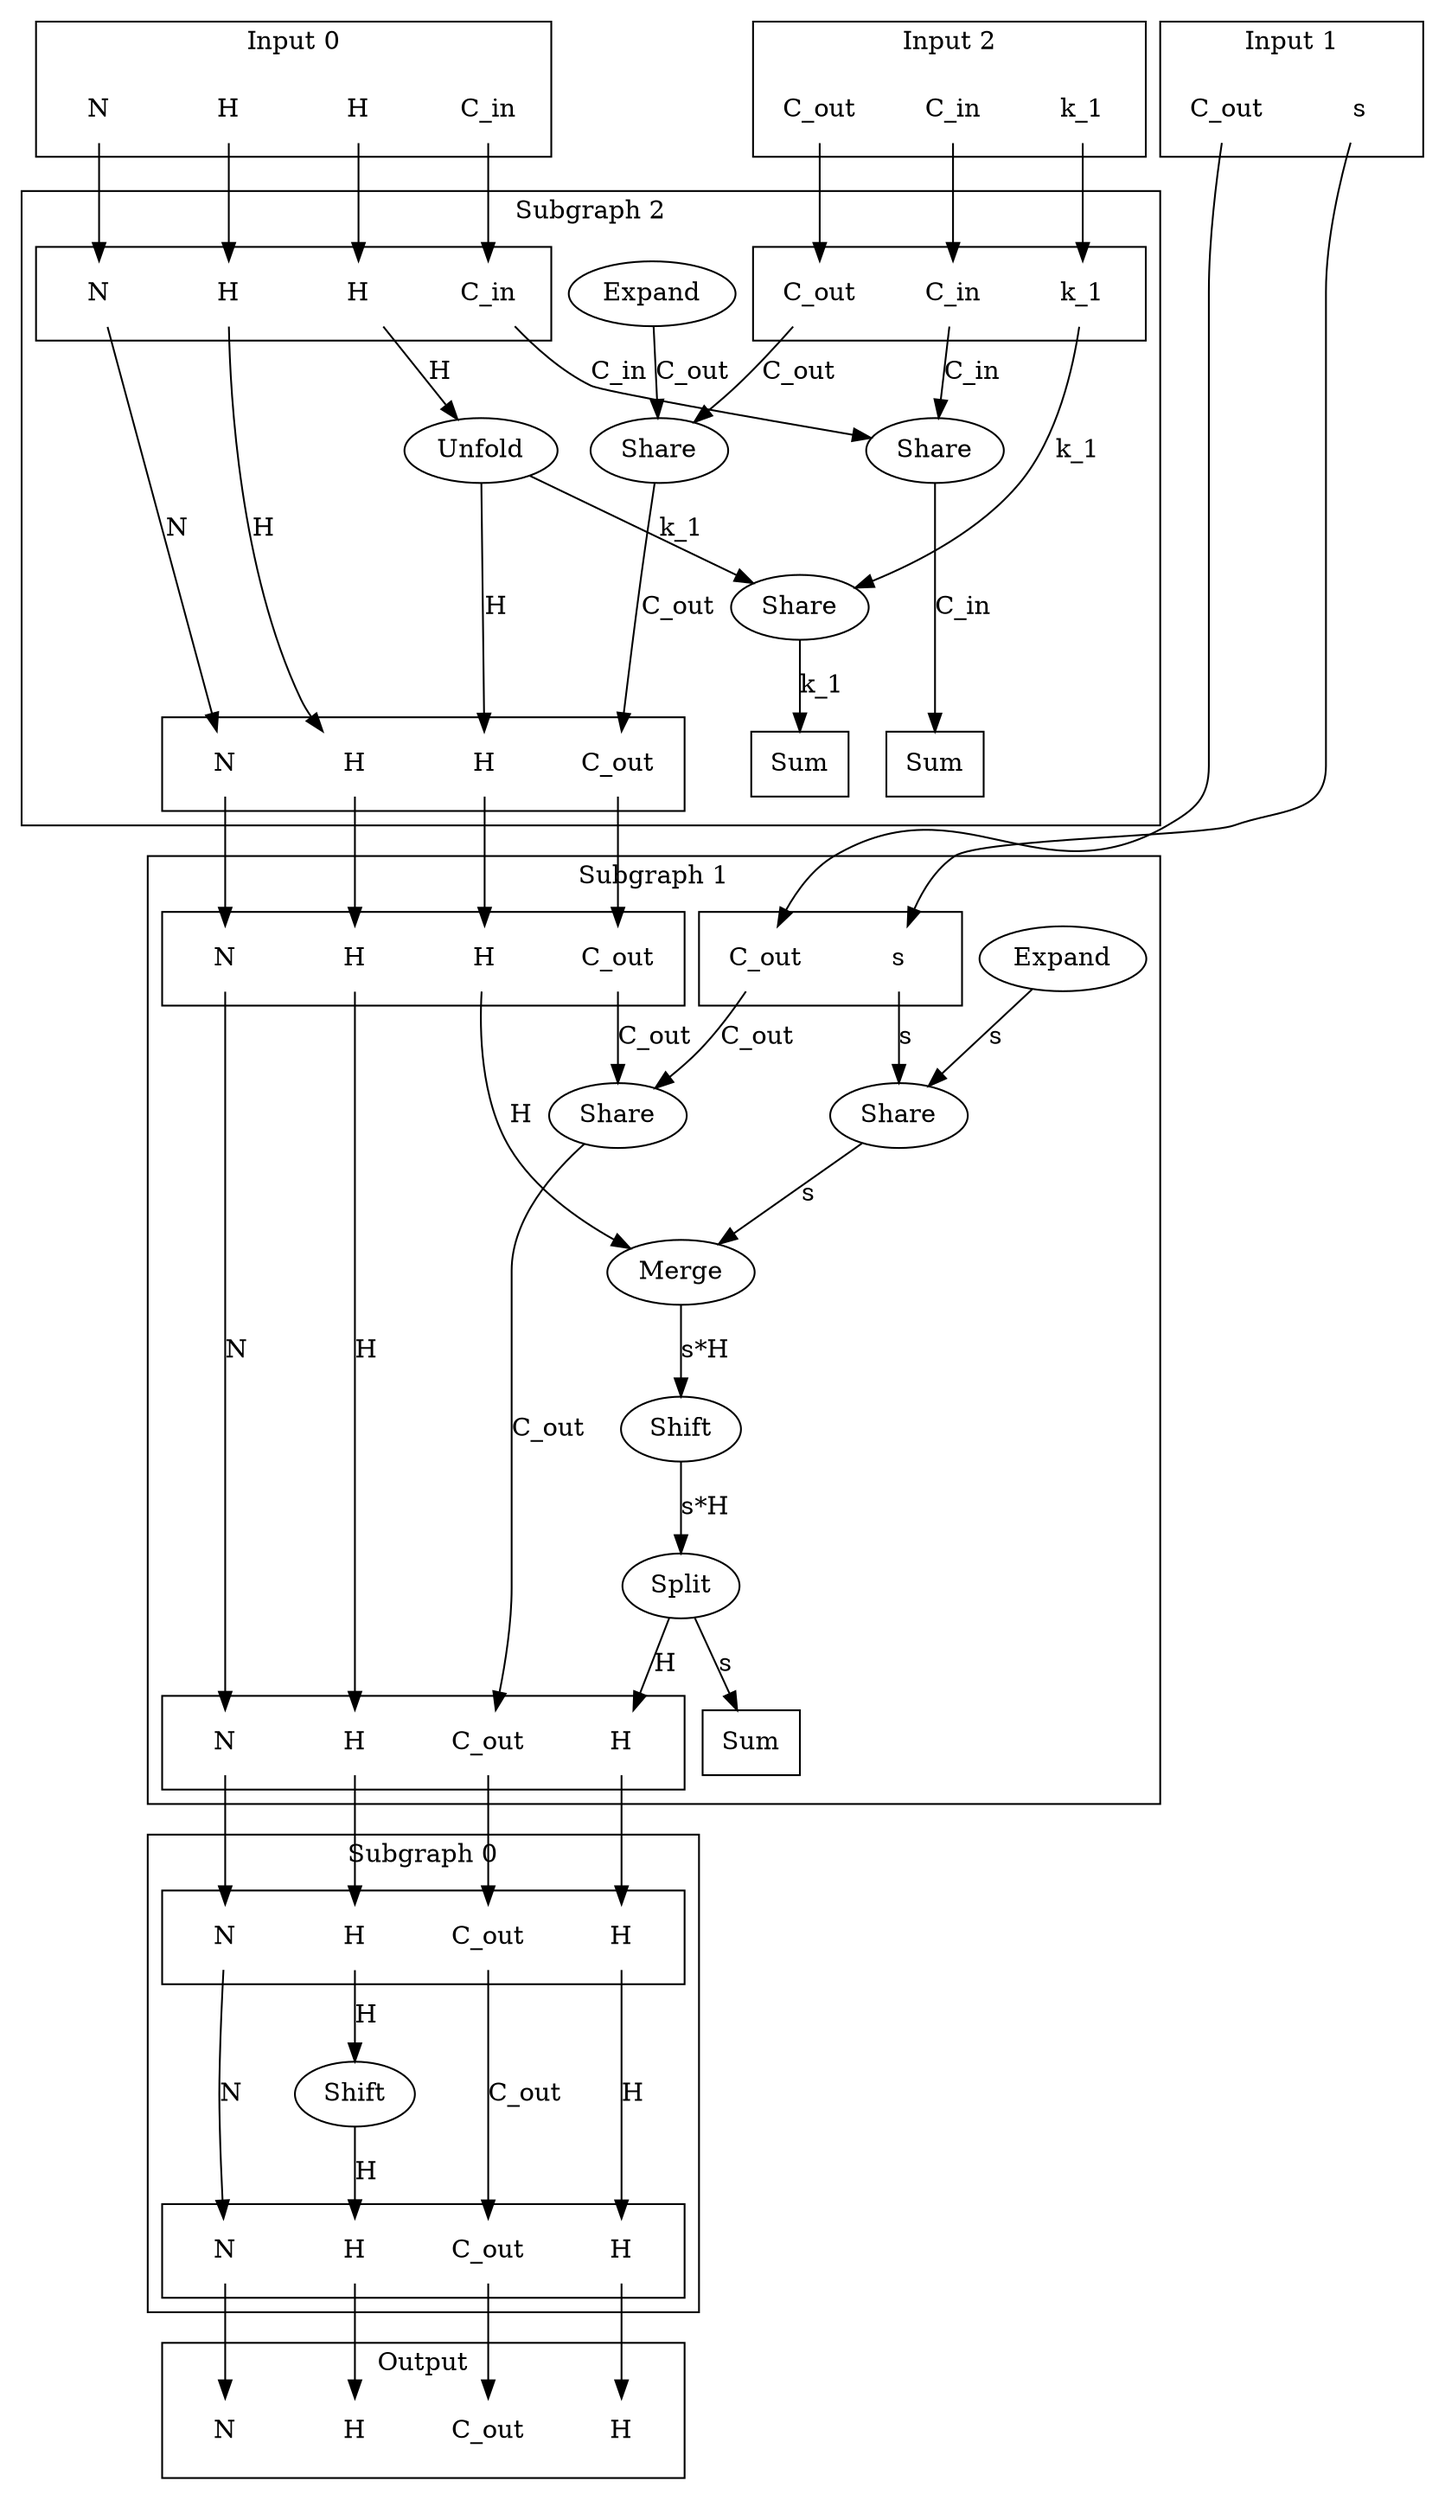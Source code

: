 digraph kernel_generated {
newrank = true;

// Stage tensor.
subgraph cluster_subgraph_0 {
    label = "Subgraph 0";
    // Reductions.
    // Output.
    subgraph cluster_subgraph_0_out {
        label = "";
        interface_0_out_0x5572df8cce60 [label="N", shape=none];
        interface_0_out_0x5572df8cce88 [label="C_out", shape=none];
        interface_0_out_0x5572df8cceb0 [label="H", shape=none];
        interface_0_out_0x5572df8cced8 [label="H", shape=none];
    }
    {
        rank = same;
        interface_0_out_0x5572df8cce60;
        interface_0_out_0x5572df8cce88;
        interface_0_out_0x5572df8cceb0;
        interface_0_out_0x5572df8cced8;
    }
    // Input 0.
    subgraph cluster_subgraph_0_in_0 {
        label = "";
        interface_0_in_0x5572df8cce60 [label="N", shape=none];
        interface_0_in_0x5572df8cce88 [label="C_out", shape=none];
        interface_0_in_0x5572df8cceb0 [label="H", shape=none];
        interface_0_in_0x5572e409eb90 [label="H", shape=none];
    }
    {
        rank = same;
        interface_0_in_0x5572df8cce60;
        interface_0_in_0x5572df8cce88;
        interface_0_in_0x5572df8cceb0;
        interface_0_in_0x5572e409eb90;
    }
    // Op's.
    op_0x5572e409eb70 [label="Shift"];
    // Dimension's.
    interface_0_in_0x5572df8cce60 -> interface_0_out_0x5572df8cce60 [label="N"];
    interface_0_in_0x5572df8cce88 -> interface_0_out_0x5572df8cce88 [label="C_out"];
    interface_0_in_0x5572df8cceb0 -> interface_0_out_0x5572df8cceb0 [label="H"];
    op_0x5572e409eb70 -> interface_0_out_0x5572df8cced8 [label="H"];
    interface_0_in_0x5572e409eb90 -> op_0x5572e409eb70 [label="H"];
}

// Stage tensor.
subgraph cluster_subgraph_1 {
    label = "Subgraph 1";
    // Reductions.
    reduce_0x7f44f8004ce8 [label="Sum", shape=box];
    // Output.
    subgraph cluster_subgraph_1_out {
        label = "";
        interface_1_out_0x5572df8cce60 [label="N", shape=none];
        interface_1_out_0x5572df8cce88 [label="C_out", shape=none];
        interface_1_out_0x5572df8cceb0 [label="H", shape=none];
        interface_1_out_0x5572e409eb90 [label="H", shape=none];
    }
    {
        rank = same;
        reduce_0x7f44f8004ce8;
        interface_1_out_0x5572df8cce60;
        interface_1_out_0x5572df8cce88;
        interface_1_out_0x5572df8cceb0;
        interface_1_out_0x5572e409eb90;
    }
    // Input 0.
    subgraph cluster_subgraph_1_in_0 {
        label = "";
        interface_1_in_0x5572df8cce60 [label="N", shape=none];
        interface_1_in_0x5572e409cb20 [label="C_out", shape=none];
        interface_1_in_0x5572e40a50f0 [label="H", shape=none];
        interface_1_in_0x5572e409eb90 [label="H", shape=none];
    }
    // Input 1.
    subgraph cluster_subgraph_1_in_1 {
        label = "";
        interface_1_in_0x5572e409cb38 [label="C_out", shape=none];
        interface_1_in_0x5572e409ccc8 [label="s", shape=none];
    }
    {
        rank = same;
        interface_1_in_0x5572df8cce60;
        interface_1_in_0x5572e409cb20;
        interface_1_in_0x5572e40a50f0;
        interface_1_in_0x5572e409eb90;
        interface_1_in_0x5572e409cb38;
        interface_1_in_0x5572e409ccc8;
    }
    // Op's.
    op_0x5572e409cb00 [label="Share"];
    op_0x5572e409cc90 [label="Share"];
    op_0x5572e409cff8 [label="Expand"];
    op_0x5572e409eba0 [label="Shift"];
    op_0x5572e409f2a0 [label="Split"];
    op_0x5572e40a50b0 [label="Merge"];
    // Dimension's.
    interface_1_in_0x5572df8cce60 -> interface_1_out_0x5572df8cce60 [label="N"];
    op_0x5572e409cb00 -> interface_1_out_0x5572df8cce88 [label="C_out"];
    op_0x5572e409f2a0 -> interface_1_out_0x5572df8cceb0 [label="H"];
    interface_1_in_0x5572e409cb20 -> op_0x5572e409cb00 [label="C_out"];
    interface_1_in_0x5572e409cb38 -> op_0x5572e409cb00 [label="C_out"];
    op_0x5572e409cff8 -> op_0x5572e409cc90 [label="s"];
    interface_1_in_0x5572e409ccc8 -> op_0x5572e409cc90 [label="s"];
    interface_1_in_0x5572e409eb90 -> interface_1_out_0x5572e409eb90 [label="H"];
    op_0x5572e40a50b0 -> op_0x5572e409eba0 [label="s*H"];
    op_0x5572e409eba0 -> op_0x5572e409f2a0 [label="s*H"];
    interface_1_in_0x5572e40a50f0 -> op_0x5572e40a50b0 [label="H"];
    op_0x5572e409cc90 -> op_0x5572e40a50b0 [label="s"];
    op_0x5572e409f2a0 -> reduce_0x7f44f8004ce8 [label="s"];
}

// Stage tensor.
subgraph cluster_subgraph_2 {
    label = "Subgraph 2";
    // Reductions.
    reduce_0x7f44f8003a98 [label="Sum", shape=box];
    reduce_0x7f44f8007948 [label="Sum", shape=box];
    // Output.
    subgraph cluster_subgraph_2_out {
        label = "";
        interface_2_out_0x5572df8cce60 [label="N", shape=none];
        interface_2_out_0x5572e409cb20 [label="C_out", shape=none];
        interface_2_out_0x5572e40a50f0 [label="H", shape=none];
        interface_2_out_0x5572e409eb90 [label="H", shape=none];
    }
    {
        rank = same;
        reduce_0x7f44f8003a98;
        reduce_0x7f44f8007948;
        interface_2_out_0x5572df8cce60;
        interface_2_out_0x5572e409cb20;
        interface_2_out_0x5572e40a50f0;
        interface_2_out_0x5572e409eb90;
    }
    // Input 0.
    subgraph cluster_subgraph_2_in_0 {
        label = "";
        interface_2_in_0x5572df8cce60 [label="N", shape=none];
        interface_2_in_0x5572e40cc030 [label="C_in", shape=none];
        interface_2_in_0x5572e409eb90 [label="H", shape=none];
        interface_2_in_0x5572e41193e8 [label="H", shape=none];
    }
    // Input 1.
    subgraph cluster_subgraph_2_in_1 {
        label = "";
        interface_2_in_0x5572e40cbff8 [label="C_out", shape=none];
        interface_2_in_0x5572e40cc098 [label="k_1", shape=none];
        interface_2_in_0x5572e40cc048 [label="C_in", shape=none];
    }
    {
        rank = same;
        interface_2_in_0x5572df8cce60;
        interface_2_in_0x5572e40cc030;
        interface_2_in_0x5572e409eb90;
        interface_2_in_0x5572e41193e8;
        interface_2_in_0x5572e40cbff8;
        interface_2_in_0x5572e40cc098;
        interface_2_in_0x5572e40cc048;
    }
    // Op's.
    op_0x5572e409d078 [label="Expand"];
    op_0x5572e40cbfc0 [label="Share"];
    op_0x5572e40cc010 [label="Share"];
    op_0x5572e40cc060 [label="Share"];
    op_0x5572e41193c0 [label="Unfold"];
    // Dimension's.
    interface_2_in_0x5572df8cce60 -> interface_2_out_0x5572df8cce60 [label="N"];
    op_0x5572e40cbfc0 -> interface_2_out_0x5572e409cb20 [label="C_out"];
    interface_2_in_0x5572e409eb90 -> interface_2_out_0x5572e409eb90 [label="H"];
    op_0x5572e41193c0 -> interface_2_out_0x5572e40a50f0 [label="H"];
    op_0x5572e409d078 -> op_0x5572e40cbfc0 [label="C_out"];
    interface_2_in_0x5572e40cbff8 -> op_0x5572e40cbfc0 [label="C_out"];
    interface_2_in_0x5572e40cc030 -> op_0x5572e40cc010 [label="C_in"];
    interface_2_in_0x5572e40cc048 -> op_0x5572e40cc010 [label="C_in"];
    op_0x5572e41193c0 -> op_0x5572e40cc060 [label="k_1"];
    interface_2_in_0x5572e40cc098 -> op_0x5572e40cc060 [label="k_1"];
    interface_2_in_0x5572e41193e8 -> op_0x5572e41193c0 [label="H"];
    op_0x5572e40cc060 -> reduce_0x7f44f8003a98 [label="k_1"];
    op_0x5572e40cc010 -> reduce_0x7f44f8007948 [label="C_in"];
}

// Input tensor.
subgraph cluster_subgraph_3 {
    label = "Input 0";
    interface_3_out_0x5572df8cce60 [label="N", shape=none];
    interface_3_out_0x5572e40cc030 [label="C_in", shape=none];
    interface_3_out_0x5572e409eb90 [label="H", shape=none];
    interface_3_out_0x5572e41193e8 [label="H", shape=none];
}

interface_3_out_0x5572df8cce60 -> interface_2_in_0x5572df8cce60;
interface_3_out_0x5572e40cc030 -> interface_2_in_0x5572e40cc030;
interface_3_out_0x5572e409eb90 -> interface_2_in_0x5572e409eb90;
interface_3_out_0x5572e41193e8 -> interface_2_in_0x5572e41193e8;

// Input tensor.
subgraph cluster_subgraph_4 {
    label = "Input 2";
    interface_4_out_0x5572e40cbff8 [label="C_out", shape=none];
    interface_4_out_0x5572e40cc098 [label="k_1", shape=none];
    interface_4_out_0x5572e40cc048 [label="C_in", shape=none];
}

interface_4_out_0x5572e40cbff8 -> interface_2_in_0x5572e40cbff8;
interface_4_out_0x5572e40cc098 -> interface_2_in_0x5572e40cc098;
interface_4_out_0x5572e40cc048 -> interface_2_in_0x5572e40cc048;

interface_2_out_0x5572df8cce60 -> interface_1_in_0x5572df8cce60;
interface_2_out_0x5572e409cb20 -> interface_1_in_0x5572e409cb20;
interface_2_out_0x5572e40a50f0 -> interface_1_in_0x5572e40a50f0;
interface_2_out_0x5572e409eb90 -> interface_1_in_0x5572e409eb90;

// Input tensor.
subgraph cluster_subgraph_5 {
    label = "Input 1";
    interface_5_out_0x5572e409cb38 [label="C_out", shape=none];
    interface_5_out_0x5572e409ccc8 [label="s", shape=none];
}

interface_5_out_0x5572e409cb38 -> interface_1_in_0x5572e409cb38;
interface_5_out_0x5572e409ccc8 -> interface_1_in_0x5572e409ccc8;

interface_1_out_0x5572df8cce60 -> interface_0_in_0x5572df8cce60;
interface_1_out_0x5572df8cce88 -> interface_0_in_0x5572df8cce88;
interface_1_out_0x5572df8cceb0 -> interface_0_in_0x5572df8cceb0;
interface_1_out_0x5572e409eb90 -> interface_0_in_0x5572e409eb90;

{
    rank = same;
    interface_3_out_0x5572df8cce60;
    interface_3_out_0x5572e40cc030;
    interface_3_out_0x5572e409eb90;
    interface_3_out_0x5572e41193e8;
    interface_5_out_0x5572e409cb38;
    interface_5_out_0x5572e409ccc8;
    interface_4_out_0x5572e40cbff8;
    interface_4_out_0x5572e40cc098;
    interface_4_out_0x5572e40cc048;
}
subgraph cluster_subgraph_output {
    label = "Output";
    interface_6_in_0x5572df8cce60 [label="N", shape=none];
    interface_6_in_0x5572df8cce88 [label="C_out", shape=none];
    interface_6_in_0x5572df8cceb0 [label="H", shape=none];
    interface_6_in_0x5572df8cced8 [label="H", shape=none];
}
interface_0_out_0x5572df8cce60 -> interface_6_in_0x5572df8cce60;
interface_0_out_0x5572df8cce88 -> interface_6_in_0x5572df8cce88;
interface_0_out_0x5572df8cceb0 -> interface_6_in_0x5572df8cceb0;
interface_0_out_0x5572df8cced8 -> interface_6_in_0x5572df8cced8;

}
